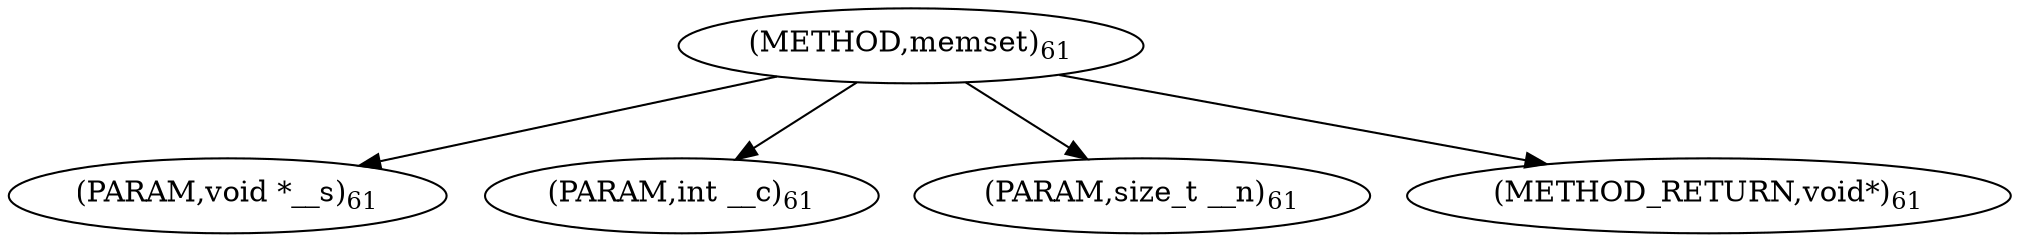 digraph "memset" {  
"98760" [label = <(METHOD,memset)<SUB>61</SUB>> ]
"98761" [label = <(PARAM,void *__s)<SUB>61</SUB>> ]
"98762" [label = <(PARAM,int __c)<SUB>61</SUB>> ]
"98763" [label = <(PARAM,size_t __n)<SUB>61</SUB>> ]
"98764" [label = <(METHOD_RETURN,void*)<SUB>61</SUB>> ]
  "98760" -> "98761" 
  "98760" -> "98762" 
  "98760" -> "98763" 
  "98760" -> "98764" 
}
